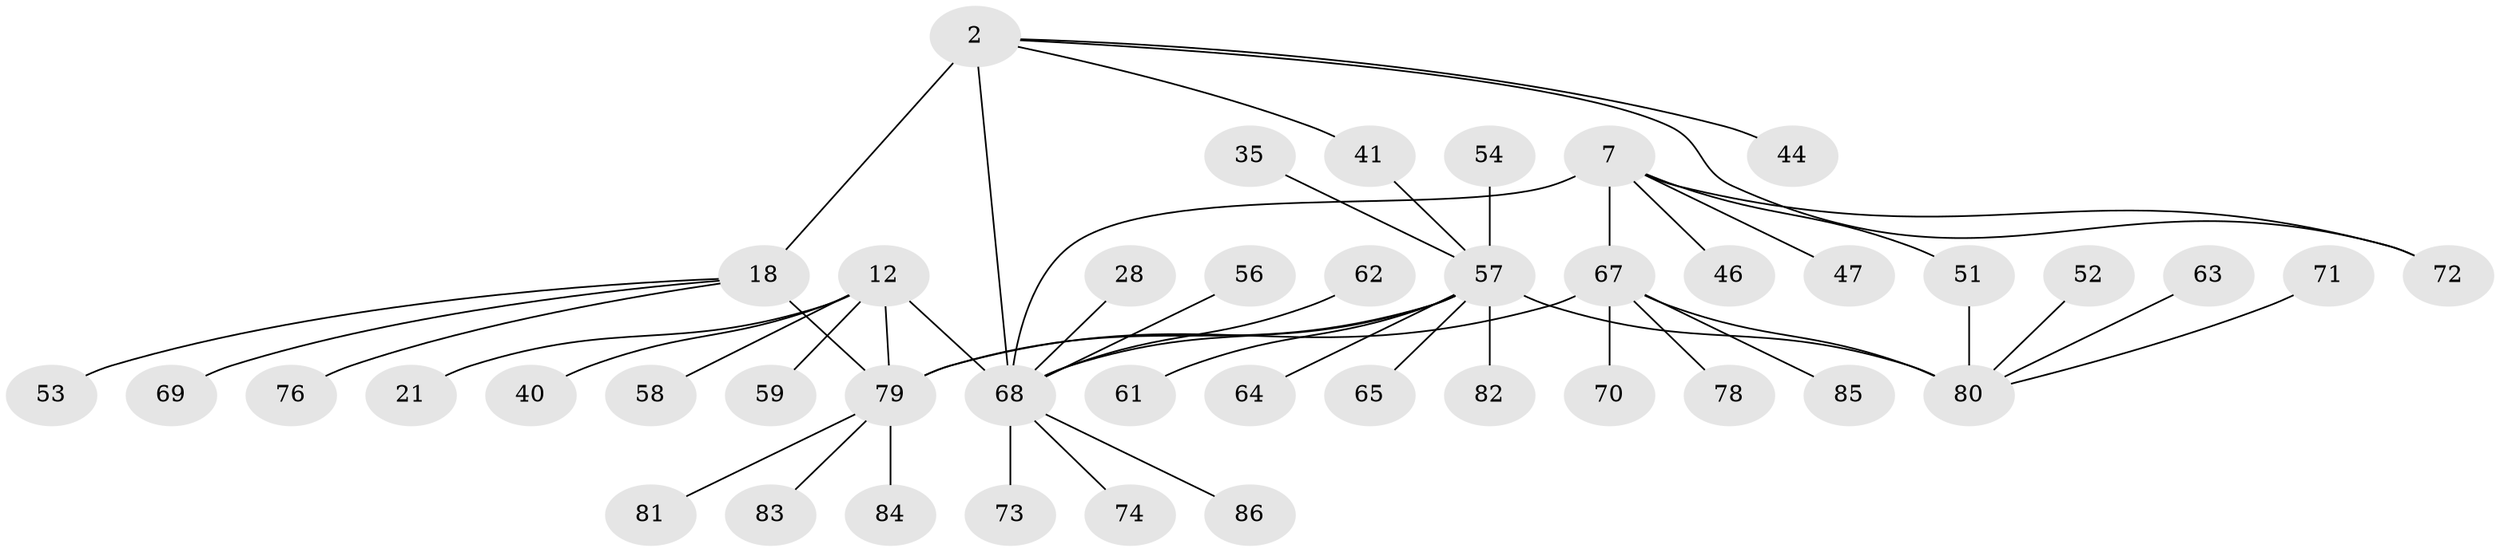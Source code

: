 // original degree distribution, {5: 0.03488372093023256, 11: 0.011627906976744186, 7: 0.03488372093023256, 8: 0.046511627906976744, 6: 0.05813953488372093, 4: 0.023255813953488372, 10: 0.011627906976744186, 9: 0.011627906976744186, 1: 0.5697674418604651, 2: 0.16279069767441862, 3: 0.03488372093023256}
// Generated by graph-tools (version 1.1) at 2025/54/03/09/25 04:54:54]
// undirected, 43 vertices, 49 edges
graph export_dot {
graph [start="1"]
  node [color=gray90,style=filled];
  2 [super="+1"];
  7 [super="+5"];
  12 [super="+9"];
  18 [super="+17"];
  21;
  28;
  35;
  40;
  41;
  44;
  46;
  47;
  51;
  52 [super="+34"];
  53;
  54 [super="+23"];
  56;
  57 [super="+16+33"];
  58;
  59;
  61 [super="+55"];
  62;
  63;
  64;
  65;
  67 [super="+29+31+66"];
  68 [super="+32+48+11"];
  69;
  70;
  71 [super="+37"];
  72;
  73;
  74;
  76 [super="+24+39+49+75"];
  78 [super="+42"];
  79 [super="+20+30+60"];
  80 [super="+36"];
  81;
  82 [super="+77"];
  83;
  84;
  85;
  86;
  2 -- 18;
  2 -- 72;
  2 -- 41;
  2 -- 44;
  2 -- 68 [weight=4];
  7 -- 47;
  7 -- 51;
  7 -- 72;
  7 -- 46;
  7 -- 68 [weight=2];
  7 -- 67 [weight=4];
  12 -- 58;
  12 -- 21;
  12 -- 40;
  12 -- 59;
  12 -- 68 [weight=5];
  12 -- 79;
  18 -- 69;
  18 -- 53;
  18 -- 76;
  18 -- 79 [weight=4];
  28 -- 68;
  35 -- 57;
  41 -- 57;
  51 -- 80;
  52 -- 80;
  54 -- 57;
  56 -- 68;
  57 -- 64;
  57 -- 65;
  57 -- 82;
  57 -- 61;
  57 -- 68 [weight=3];
  57 -- 79;
  57 -- 80 [weight=4];
  62 -- 68;
  63 -- 80;
  67 -- 80;
  67 -- 85;
  67 -- 70;
  67 -- 78;
  67 -- 79;
  68 -- 73;
  68 -- 74;
  68 -- 86;
  71 -- 80;
  79 -- 81;
  79 -- 83;
  79 -- 84;
}
